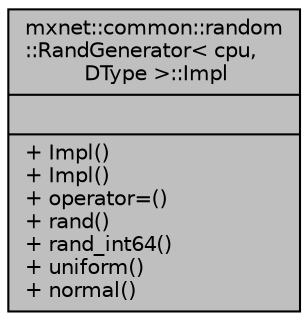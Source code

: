 digraph "mxnet::common::random::RandGenerator&lt; cpu, DType &gt;::Impl"
{
  edge [fontname="Helvetica",fontsize="10",labelfontname="Helvetica",labelfontsize="10"];
  node [fontname="Helvetica",fontsize="10",shape=record];
  Node1 [label="{mxnet::common::random\l::RandGenerator\< cpu,\l DType \>::Impl\n||+ Impl()\l+ Impl()\l+ operator=()\l+ rand()\l+ rand_int64()\l+ uniform()\l+ normal()\l}",height=0.2,width=0.4,color="black", fillcolor="grey75", style="filled", fontcolor="black"];
}
